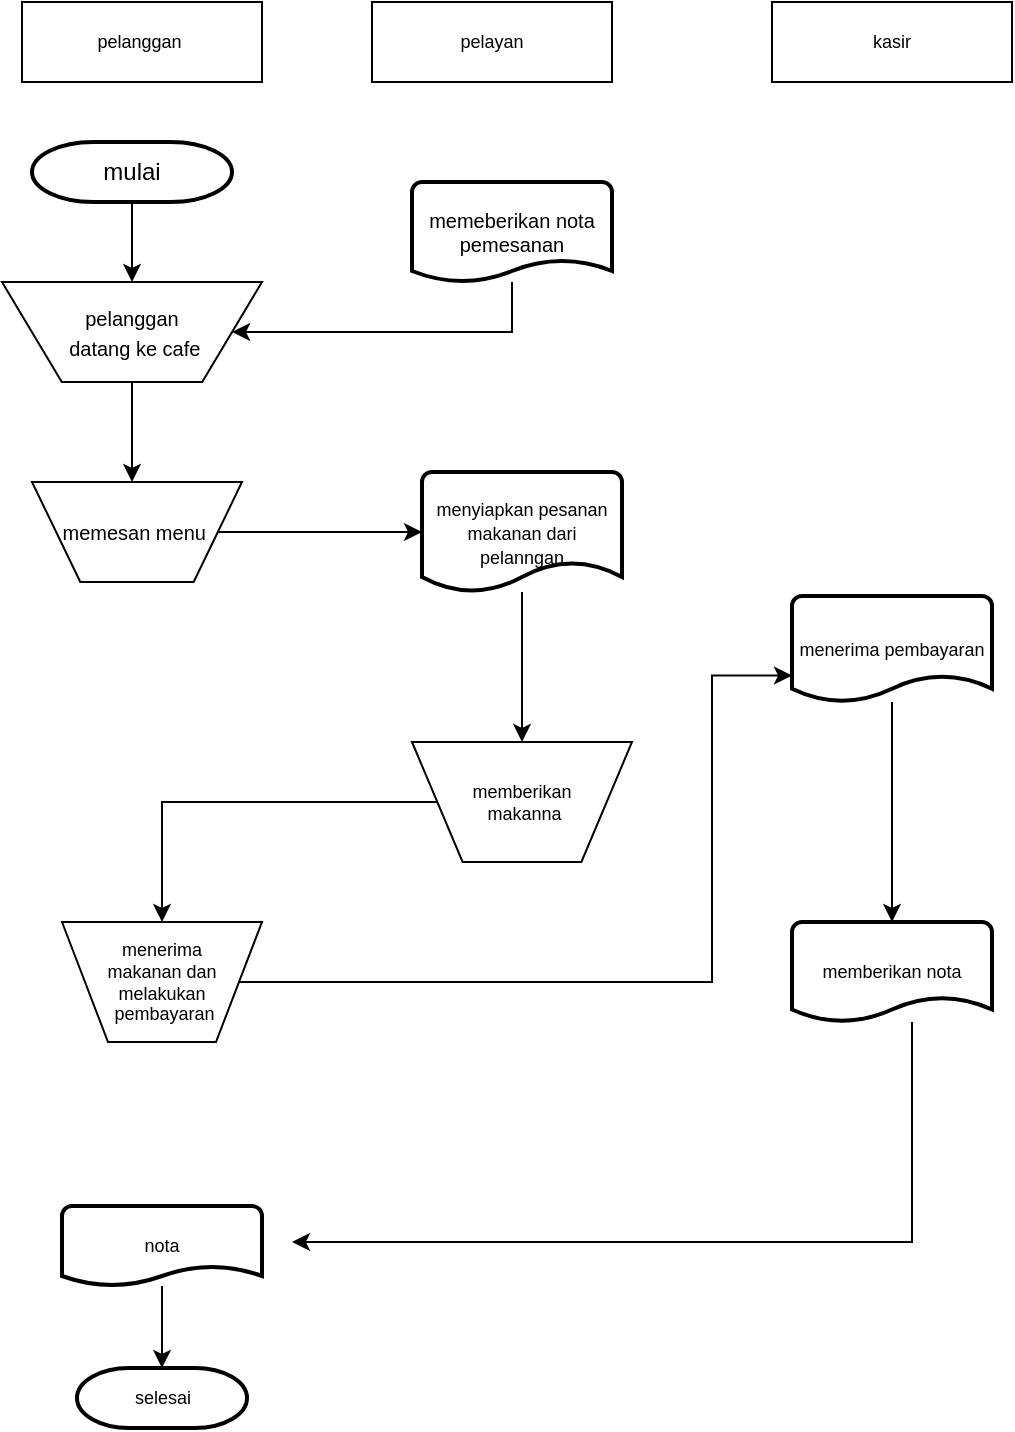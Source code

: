 <mxfile version="18.0.2" type="github" pages="5">
  <diagram id="ZdoyjoGDnas0Z9Y0Mtbr" name="Page-1">
    <mxGraphModel dx="191" dy="547" grid="1" gridSize="10" guides="1" tooltips="1" connect="1" arrows="1" fold="1" page="1" pageScale="1" pageWidth="850" pageHeight="1100" math="0" shadow="0">
      <root>
        <mxCell id="0" />
        <mxCell id="1" parent="0" />
        <mxCell id="ZD7YUeJZHVXYP3sHLRNM-9" style="edgeStyle=orthogonalEdgeStyle;rounded=0;orthogonalLoop=1;jettySize=auto;html=1;exitX=0.5;exitY=1;exitDx=0;exitDy=0;exitPerimeter=0;entryX=0.5;entryY=0;entryDx=0;entryDy=0;fontSize=10;" edge="1" parent="1" source="ZD7YUeJZHVXYP3sHLRNM-3" target="ZD7YUeJZHVXYP3sHLRNM-4">
          <mxGeometry relative="1" as="geometry" />
        </mxCell>
        <mxCell id="ZD7YUeJZHVXYP3sHLRNM-3" value="mulai" style="strokeWidth=2;html=1;shape=mxgraph.flowchart.terminator;whiteSpace=wrap;" vertex="1" parent="1">
          <mxGeometry x="40" y="80" width="100" height="30" as="geometry" />
        </mxCell>
        <mxCell id="ZD7YUeJZHVXYP3sHLRNM-10" style="edgeStyle=orthogonalEdgeStyle;rounded=0;orthogonalLoop=1;jettySize=auto;html=1;exitX=0.5;exitY=1;exitDx=0;exitDy=0;fontSize=10;" edge="1" parent="1" source="ZD7YUeJZHVXYP3sHLRNM-4">
          <mxGeometry relative="1" as="geometry">
            <mxPoint x="90" y="250" as="targetPoint" />
          </mxGeometry>
        </mxCell>
        <mxCell id="ZD7YUeJZHVXYP3sHLRNM-4" value="&lt;font style=&quot;font-size: 10px;&quot;&gt;pelanggan&lt;br&gt;&amp;nbsp;datang ke cafe&lt;/font&gt;" style="verticalLabelPosition=middle;verticalAlign=middle;html=1;shape=trapezoid;perimeter=trapezoidPerimeter;whiteSpace=wrap;size=0.23;arcSize=10;flipV=1;labelPosition=center;align=center;" vertex="1" parent="1">
          <mxGeometry x="25" y="150" width="130" height="50" as="geometry" />
        </mxCell>
        <mxCell id="ZD7YUeJZHVXYP3sHLRNM-17" style="edgeStyle=orthogonalEdgeStyle;rounded=0;orthogonalLoop=1;jettySize=auto;html=1;exitX=1;exitY=0.5;exitDx=0;exitDy=0;entryX=0;entryY=0.5;entryDx=0;entryDy=0;entryPerimeter=0;fontSize=9;" edge="1" parent="1" source="ZD7YUeJZHVXYP3sHLRNM-5" target="ZD7YUeJZHVXYP3sHLRNM-11">
          <mxGeometry relative="1" as="geometry" />
        </mxCell>
        <mxCell id="ZD7YUeJZHVXYP3sHLRNM-5" value="memesan menu&amp;nbsp;" style="verticalLabelPosition=middle;verticalAlign=middle;html=1;shape=trapezoid;perimeter=trapezoidPerimeter;whiteSpace=wrap;size=0.23;arcSize=10;flipV=1;labelPosition=center;align=center;fontSize=10;" vertex="1" parent="1">
          <mxGeometry x="40" y="250" width="105" height="50" as="geometry" />
        </mxCell>
        <mxCell id="ZD7YUeJZHVXYP3sHLRNM-16" style="edgeStyle=orthogonalEdgeStyle;rounded=0;orthogonalLoop=1;jettySize=auto;html=1;fontSize=9;" edge="1" parent="1" source="ZD7YUeJZHVXYP3sHLRNM-6" target="ZD7YUeJZHVXYP3sHLRNM-4">
          <mxGeometry relative="1" as="geometry">
            <Array as="points">
              <mxPoint x="280" y="175" />
            </Array>
          </mxGeometry>
        </mxCell>
        <mxCell id="ZD7YUeJZHVXYP3sHLRNM-6" value="memeberikan nota pemesanan" style="strokeWidth=2;html=1;shape=mxgraph.flowchart.document2;whiteSpace=wrap;size=0.22;fontSize=10;" vertex="1" parent="1">
          <mxGeometry x="230" y="100" width="100" height="50" as="geometry" />
        </mxCell>
        <mxCell id="ZD7YUeJZHVXYP3sHLRNM-19" style="edgeStyle=orthogonalEdgeStyle;rounded=0;orthogonalLoop=1;jettySize=auto;html=1;entryX=0.5;entryY=0;entryDx=0;entryDy=0;fontSize=9;" edge="1" parent="1" source="ZD7YUeJZHVXYP3sHLRNM-11" target="ZD7YUeJZHVXYP3sHLRNM-12">
          <mxGeometry relative="1" as="geometry" />
        </mxCell>
        <mxCell id="ZD7YUeJZHVXYP3sHLRNM-11" value="&lt;font style=&quot;font-size: 9px;&quot;&gt;menyiapkan pesanan makanan dari pelanngan&lt;/font&gt;" style="strokeWidth=2;html=1;shape=mxgraph.flowchart.document2;whiteSpace=wrap;size=0.25;fontSize=10;" vertex="1" parent="1">
          <mxGeometry x="235" y="245" width="100" height="60" as="geometry" />
        </mxCell>
        <mxCell id="ZD7YUeJZHVXYP3sHLRNM-20" style="edgeStyle=orthogonalEdgeStyle;rounded=0;orthogonalLoop=1;jettySize=auto;html=1;exitX=0;exitY=0.5;exitDx=0;exitDy=0;fontSize=9;" edge="1" parent="1" source="ZD7YUeJZHVXYP3sHLRNM-12" target="ZD7YUeJZHVXYP3sHLRNM-21">
          <mxGeometry relative="1" as="geometry">
            <mxPoint x="100" y="490" as="targetPoint" />
          </mxGeometry>
        </mxCell>
        <mxCell id="ZD7YUeJZHVXYP3sHLRNM-12" value="memberikan&lt;br&gt;&amp;nbsp;makanna" style="verticalLabelPosition=middle;verticalAlign=middle;html=1;shape=trapezoid;perimeter=trapezoidPerimeter;whiteSpace=wrap;size=0.23;arcSize=10;flipV=1;labelPosition=center;align=center;fontSize=9;" vertex="1" parent="1">
          <mxGeometry x="230" y="380" width="110" height="60" as="geometry" />
        </mxCell>
        <mxCell id="ZD7YUeJZHVXYP3sHLRNM-27" style="edgeStyle=orthogonalEdgeStyle;rounded=0;orthogonalLoop=1;jettySize=auto;html=1;exitX=1;exitY=0.5;exitDx=0;exitDy=0;entryX=0;entryY=0.75;entryDx=0;entryDy=0;entryPerimeter=0;fontSize=9;" edge="1" parent="1" source="ZD7YUeJZHVXYP3sHLRNM-21" target="ZD7YUeJZHVXYP3sHLRNM-25">
          <mxGeometry relative="1" as="geometry">
            <Array as="points">
              <mxPoint x="380" y="500" />
              <mxPoint x="380" y="346" />
            </Array>
          </mxGeometry>
        </mxCell>
        <mxCell id="ZD7YUeJZHVXYP3sHLRNM-21" value="menerima&lt;br&gt;makanan dan&lt;br&gt;melakukan&lt;br&gt;&amp;nbsp;pembayaran" style="verticalLabelPosition=middle;verticalAlign=middle;html=1;shape=trapezoid;perimeter=trapezoidPerimeter;whiteSpace=wrap;size=0.23;arcSize=10;flipV=1;labelPosition=center;align=center;fontSize=9;" vertex="1" parent="1">
          <mxGeometry x="55" y="470" width="100" height="60" as="geometry" />
        </mxCell>
        <mxCell id="ZD7YUeJZHVXYP3sHLRNM-24" style="edgeStyle=orthogonalEdgeStyle;rounded=0;orthogonalLoop=1;jettySize=auto;html=1;entryX=0.5;entryY=0;entryDx=0;entryDy=0;entryPerimeter=0;fontSize=9;" edge="1" parent="1" source="ZD7YUeJZHVXYP3sHLRNM-22" target="ZD7YUeJZHVXYP3sHLRNM-23">
          <mxGeometry relative="1" as="geometry" />
        </mxCell>
        <mxCell id="ZD7YUeJZHVXYP3sHLRNM-22" value="nota" style="strokeWidth=2;html=1;shape=mxgraph.flowchart.document2;whiteSpace=wrap;size=0.25;fontSize=9;" vertex="1" parent="1">
          <mxGeometry x="55" y="612" width="100" height="40" as="geometry" />
        </mxCell>
        <mxCell id="ZD7YUeJZHVXYP3sHLRNM-23" value="selesai" style="strokeWidth=2;html=1;shape=mxgraph.flowchart.terminator;whiteSpace=wrap;fontSize=9;" vertex="1" parent="1">
          <mxGeometry x="62.5" y="693" width="85" height="30" as="geometry" />
        </mxCell>
        <mxCell id="ZD7YUeJZHVXYP3sHLRNM-28" style="edgeStyle=orthogonalEdgeStyle;rounded=0;orthogonalLoop=1;jettySize=auto;html=1;entryX=0.5;entryY=0;entryDx=0;entryDy=0;entryPerimeter=0;fontSize=9;" edge="1" parent="1" source="ZD7YUeJZHVXYP3sHLRNM-25" target="ZD7YUeJZHVXYP3sHLRNM-26">
          <mxGeometry relative="1" as="geometry" />
        </mxCell>
        <mxCell id="ZD7YUeJZHVXYP3sHLRNM-25" value="menerima pembayaran" style="strokeWidth=2;html=1;shape=mxgraph.flowchart.document2;whiteSpace=wrap;size=0.25;fontSize=9;" vertex="1" parent="1">
          <mxGeometry x="420" y="307" width="100" height="53" as="geometry" />
        </mxCell>
        <mxCell id="ZD7YUeJZHVXYP3sHLRNM-29" style="edgeStyle=orthogonalEdgeStyle;rounded=0;orthogonalLoop=1;jettySize=auto;html=1;fontSize=9;" edge="1" parent="1" source="ZD7YUeJZHVXYP3sHLRNM-26">
          <mxGeometry relative="1" as="geometry">
            <mxPoint x="170" y="630" as="targetPoint" />
            <Array as="points">
              <mxPoint x="480" y="630" />
            </Array>
          </mxGeometry>
        </mxCell>
        <mxCell id="ZD7YUeJZHVXYP3sHLRNM-26" value="memberikan nota" style="strokeWidth=2;html=1;shape=mxgraph.flowchart.document2;whiteSpace=wrap;size=0.25;fontSize=9;" vertex="1" parent="1">
          <mxGeometry x="420" y="470" width="100" height="50" as="geometry" />
        </mxCell>
        <mxCell id="ZD7YUeJZHVXYP3sHLRNM-31" value="pelanggan&amp;nbsp;" style="whiteSpace=wrap;html=1;fontSize=9;" vertex="1" parent="1">
          <mxGeometry x="35" y="10" width="120" height="40" as="geometry" />
        </mxCell>
        <mxCell id="ZD7YUeJZHVXYP3sHLRNM-32" style="edgeStyle=orthogonalEdgeStyle;rounded=0;orthogonalLoop=1;jettySize=auto;html=1;exitX=0.5;exitY=1;exitDx=0;exitDy=0;fontSize=9;" edge="1" parent="1" source="ZD7YUeJZHVXYP3sHLRNM-31" target="ZD7YUeJZHVXYP3sHLRNM-31">
          <mxGeometry relative="1" as="geometry" />
        </mxCell>
        <mxCell id="ZD7YUeJZHVXYP3sHLRNM-33" value="pelayan" style="whiteSpace=wrap;html=1;fontSize=9;" vertex="1" parent="1">
          <mxGeometry x="210" y="10" width="120" height="40" as="geometry" />
        </mxCell>
        <mxCell id="ZD7YUeJZHVXYP3sHLRNM-34" value="kasir" style="whiteSpace=wrap;html=1;fontSize=9;" vertex="1" parent="1">
          <mxGeometry x="410" y="10" width="120" height="40" as="geometry" />
        </mxCell>
      </root>
    </mxGraphModel>
  </diagram>
  <diagram id="9yHr6EfxGV47O-FNU2KT" name="Page-2">
    <mxGraphModel dx="1871" dy="500" grid="1" gridSize="10" guides="1" tooltips="1" connect="1" arrows="1" fold="1" page="1" pageScale="1" pageWidth="850" pageHeight="1100" math="0" shadow="0">
      <root>
        <mxCell id="0" />
        <mxCell id="1" parent="0" />
        <mxCell id="CKtIFjhmuxbCoorLV63R-10" style="edgeStyle=orthogonalEdgeStyle;rounded=0;orthogonalLoop=1;jettySize=auto;html=1;fontSize=12;" edge="1" parent="1" source="2Qo7i-ofkMVGHKoYQUcs-2" target="xbSGMlskJFbE3CzvZqD1-1">
          <mxGeometry relative="1" as="geometry" />
        </mxCell>
        <mxCell id="2Qo7i-ofkMVGHKoYQUcs-2" value="login / registrasi" style="strokeWidth=2;html=1;shape=mxgraph.flowchart.terminator;whiteSpace=wrap;fontSize=9;" vertex="1" parent="1">
          <mxGeometry x="-222" y="160" width="100" height="40" as="geometry" />
        </mxCell>
        <mxCell id="CKtIFjhmuxbCoorLV63R-12" style="edgeStyle=orthogonalEdgeStyle;rounded=0;orthogonalLoop=1;jettySize=auto;html=1;exitX=1;exitY=0.5;exitDx=0;exitDy=0;fontSize=12;" edge="1" parent="1" source="2Qo7i-ofkMVGHKoYQUcs-3">
          <mxGeometry relative="1" as="geometry">
            <mxPoint x="-40" y="281.176" as="targetPoint" />
          </mxGeometry>
        </mxCell>
        <mxCell id="2Qo7i-ofkMVGHKoYQUcs-3" value="membuka tampilan menu /memilih menu yang diinginkan" style="verticalLabelPosition=middle;verticalAlign=middle;html=1;shape=trapezoid;perimeter=trapezoidPerimeter;whiteSpace=wrap;size=0.23;arcSize=10;flipV=1;labelPosition=center;align=center;fontSize=9;" vertex="1" parent="1">
          <mxGeometry x="-230" y="251" width="120" height="60" as="geometry" />
        </mxCell>
        <mxCell id="CKtIFjhmuxbCoorLV63R-16" style="edgeStyle=orthogonalEdgeStyle;rounded=0;orthogonalLoop=1;jettySize=auto;html=1;entryX=0;entryY=0.5;entryDx=0;entryDy=0;fontSize=12;" edge="1" parent="1" source="2Qo7i-ofkMVGHKoYQUcs-4" target="JtXISv0R3Wfc-BClUwNS-1">
          <mxGeometry relative="1" as="geometry" />
        </mxCell>
        <mxCell id="2Qo7i-ofkMVGHKoYQUcs-4" value="mmelanjutkan &lt;br&gt;transaksi" style="verticalLabelPosition=middle;verticalAlign=middle;html=1;shape=trapezoid;perimeter=trapezoidPerimeter;whiteSpace=wrap;size=0.23;arcSize=10;flipV=1;labelPosition=center;align=center;fontSize=9;" vertex="1" parent="1">
          <mxGeometry x="-220" y="370" width="100" height="60" as="geometry" />
        </mxCell>
        <mxCell id="CKtIFjhmuxbCoorLV63R-21" style="edgeStyle=orthogonalEdgeStyle;rounded=0;orthogonalLoop=1;jettySize=auto;html=1;fontSize=12;" edge="1" parent="1" source="Ik-94aCn5Jc0H6__TnEt-1" target="JtXISv0R3Wfc-BClUwNS-2">
          <mxGeometry relative="1" as="geometry" />
        </mxCell>
        <mxCell id="Ik-94aCn5Jc0H6__TnEt-1" value="mengkonfirmasi &lt;br&gt;pesanan sudh diterima" style="verticalLabelPosition=middle;verticalAlign=middle;html=1;shape=trapezoid;perimeter=trapezoidPerimeter;whiteSpace=wrap;size=0.23;arcSize=10;flipV=1;labelPosition=center;align=center;fontSize=9;" vertex="1" parent="1">
          <mxGeometry x="-230" y="490" width="140" height="60" as="geometry" />
        </mxCell>
        <mxCell id="CKtIFjhmuxbCoorLV63R-11" style="edgeStyle=orthogonalEdgeStyle;rounded=0;orthogonalLoop=1;jettySize=auto;html=1;entryX=0.57;entryY=0.968;entryDx=0;entryDy=0;entryPerimeter=0;fontSize=12;" edge="1" parent="1" source="xbSGMlskJFbE3CzvZqD1-1" target="2Qo7i-ofkMVGHKoYQUcs-3">
          <mxGeometry relative="1" as="geometry">
            <Array as="points">
              <mxPoint x="10" y="230" />
              <mxPoint x="-162" y="230" />
            </Array>
          </mxGeometry>
        </mxCell>
        <mxCell id="xbSGMlskJFbE3CzvZqD1-1" value="menampilkan halaman web" style="strokeWidth=2;html=1;shape=mxgraph.flowchart.document2;whiteSpace=wrap;size=0.25;fontSize=9;" vertex="1" parent="1">
          <mxGeometry x="-30" y="150" width="100" height="60" as="geometry" />
        </mxCell>
        <mxCell id="CKtIFjhmuxbCoorLV63R-13" style="edgeStyle=orthogonalEdgeStyle;rounded=0;orthogonalLoop=1;jettySize=auto;html=1;entryX=0.655;entryY=1.069;entryDx=0;entryDy=0;entryPerimeter=0;fontSize=12;" edge="1" parent="1" source="HFNtf4YIgsEoEP-Utgxn-1" target="2Qo7i-ofkMVGHKoYQUcs-4">
          <mxGeometry relative="1" as="geometry">
            <Array as="points">
              <mxPoint x="10" y="350" />
              <mxPoint x="-155" y="350" />
            </Array>
          </mxGeometry>
        </mxCell>
        <mxCell id="HFNtf4YIgsEoEP-Utgxn-1" value="pesanan menu masuk keranjang" style="strokeWidth=2;html=1;shape=mxgraph.flowchart.document2;whiteSpace=wrap;size=0.25;fontSize=9;" vertex="1" parent="1">
          <mxGeometry x="-30" y="260" width="100" height="60" as="geometry" />
        </mxCell>
        <mxCell id="CKtIFjhmuxbCoorLV63R-19" style="edgeStyle=orthogonalEdgeStyle;rounded=0;orthogonalLoop=1;jettySize=auto;html=1;entryX=0;entryY=0.5;entryDx=0;entryDy=0;entryPerimeter=0;fontSize=12;" edge="1" parent="1" source="JtXISv0R3Wfc-BClUwNS-1" target="CKtIFjhmuxbCoorLV63R-1">
          <mxGeometry relative="1" as="geometry" />
        </mxCell>
        <mxCell id="JtXISv0R3Wfc-BClUwNS-1" value="menampilkan&amp;nbsp; konfirmasi pembayaran" style="verticalLabelPosition=middle;verticalAlign=middle;html=1;shape=trapezoid;perimeter=trapezoidPerimeter;whiteSpace=wrap;size=0.23;arcSize=10;flipV=1;labelPosition=center;align=center;fontSize=9;" vertex="1" parent="1">
          <mxGeometry x="-40" y="370" width="120" height="60" as="geometry" />
        </mxCell>
        <mxCell id="JtXISv0R3Wfc-BClUwNS-2" value="invoice / laporan" style="strokeWidth=2;html=1;shape=mxgraph.flowchart.terminator;whiteSpace=wrap;fontSize=9;" vertex="1" parent="1">
          <mxGeometry x="-20" y="500" width="100" height="40" as="geometry" />
        </mxCell>
        <mxCell id="CKtIFjhmuxbCoorLV63R-20" style="edgeStyle=orthogonalEdgeStyle;rounded=0;orthogonalLoop=1;jettySize=auto;html=1;entryX=0.5;entryY=0;entryDx=0;entryDy=0;fontSize=12;" edge="1" parent="1" source="CKtIFjhmuxbCoorLV63R-1" target="Ik-94aCn5Jc0H6__TnEt-1">
          <mxGeometry relative="1" as="geometry">
            <Array as="points">
              <mxPoint x="245" y="450" />
              <mxPoint x="-160" y="450" />
            </Array>
          </mxGeometry>
        </mxCell>
        <mxCell id="CKtIFjhmuxbCoorLV63R-1" value="mengecek pesanan pelanggan yang sudah dibayar dan memberikan pesanana" style="strokeWidth=2;html=1;shape=mxgraph.flowchart.document2;whiteSpace=wrap;size=0.25;fontSize=9;" vertex="1" parent="1">
          <mxGeometry x="180" y="360" width="130" height="80" as="geometry" />
        </mxCell>
        <mxCell id="CKtIFjhmuxbCoorLV63R-4" value="&lt;font style=&quot;font-size: 12px;&quot;&gt;pelanggan&lt;/font&gt;" style="rounded=0;whiteSpace=wrap;html=1;fontSize=9;" vertex="1" parent="1">
          <mxGeometry x="-232" y="73" width="120" height="30" as="geometry" />
        </mxCell>
        <mxCell id="CKtIFjhmuxbCoorLV63R-6" value="&lt;span style=&quot;font-size: 12px;&quot;&gt;sistem&amp;nbsp;&lt;/span&gt;" style="rounded=0;whiteSpace=wrap;html=1;fontSize=9;" vertex="1" parent="1">
          <mxGeometry x="-50" y="73" width="120" height="30" as="geometry" />
        </mxCell>
        <mxCell id="CKtIFjhmuxbCoorLV63R-7" value="&lt;span style=&quot;font-size: 12px;&quot;&gt;admin&lt;/span&gt;" style="rounded=0;whiteSpace=wrap;html=1;fontSize=9;" vertex="1" parent="1">
          <mxGeometry x="180" y="73" width="120" height="30" as="geometry" />
        </mxCell>
      </root>
    </mxGraphModel>
  </diagram>
  <diagram id="2P7Rq50bQFt1v-ffuwhZ" name="Page-3">
    <mxGraphModel dx="868" dy="425" grid="1" gridSize="10" guides="1" tooltips="1" connect="1" arrows="1" fold="1" page="1" pageScale="1" pageWidth="850" pageHeight="1100" math="0" shadow="0">
      <root>
        <mxCell id="0" />
        <mxCell id="1" parent="0" />
        <mxCell id="RDfmIDgncrfR-Ufd3mz_-26" style="edgeStyle=orthogonalEdgeStyle;rounded=0;orthogonalLoop=1;jettySize=auto;html=1;entryX=1;entryY=0.75;entryDx=0;entryDy=0;fontSize=8;" edge="1" parent="1">
          <mxGeometry relative="1" as="geometry">
            <mxPoint x="340" y="227" as="sourcePoint" />
            <mxPoint x="150" y="227" as="targetPoint" />
          </mxGeometry>
        </mxCell>
        <mxCell id="RDfmIDgncrfR-Ufd3mz_-39" style="edgeStyle=orthogonalEdgeStyle;rounded=0;orthogonalLoop=1;jettySize=auto;html=1;fontSize=8;exitX=0;exitY=1;exitDx=0;exitDy=0;" edge="1" parent="1">
          <mxGeometry relative="1" as="geometry">
            <mxPoint x="84" y="233" as="targetPoint" />
            <mxPoint x="349.716" y="241.284" as="sourcePoint" />
            <Array as="points">
              <mxPoint x="350" y="253" />
              <mxPoint x="84" y="253" />
            </Array>
          </mxGeometry>
        </mxCell>
        <mxCell id="RDfmIDgncrfR-Ufd3mz_-61" style="edgeStyle=orthogonalEdgeStyle;rounded=0;orthogonalLoop=1;jettySize=auto;html=1;fontSize=8;entryX=0.5;entryY=0;entryDx=0;entryDy=0;" edge="1" parent="1" source="RDfmIDgncrfR-Ufd3mz_-2" target="RDfmIDgncrfR-Ufd3mz_-7">
          <mxGeometry relative="1" as="geometry">
            <mxPoint x="384" y="320" as="targetPoint" />
          </mxGeometry>
        </mxCell>
        <mxCell id="RDfmIDgncrfR-Ufd3mz_-62" value="view data menu&amp;nbsp;" style="edgeLabel;html=1;align=center;verticalAlign=middle;resizable=0;points=[];fontSize=8;" vertex="1" connectable="0" parent="RDfmIDgncrfR-Ufd3mz_-61">
          <mxGeometry x="0.24" y="4" relative="1" as="geometry">
            <mxPoint as="offset" />
          </mxGeometry>
        </mxCell>
        <mxCell id="RDfmIDgncrfR-Ufd3mz_-63" style="edgeStyle=orthogonalEdgeStyle;rounded=0;orthogonalLoop=1;jettySize=auto;html=1;exitX=1;exitY=1;exitDx=0;exitDy=0;fontSize=8;" edge="1" parent="1">
          <mxGeometry relative="1" as="geometry">
            <mxPoint x="417.284" y="247.284" as="sourcePoint" />
            <mxPoint x="575" y="229" as="targetPoint" />
            <Array as="points">
              <mxPoint x="575" y="247" />
            </Array>
          </mxGeometry>
        </mxCell>
        <mxCell id="RDfmIDgncrfR-Ufd3mz_-65" value="view data menu" style="edgeLabel;html=1;align=center;verticalAlign=middle;resizable=0;points=[];fontSize=8;" vertex="1" connectable="0" parent="RDfmIDgncrfR-Ufd3mz_-63">
          <mxGeometry x="-0.322" y="-1" relative="1" as="geometry">
            <mxPoint as="offset" />
          </mxGeometry>
        </mxCell>
        <mxCell id="RDfmIDgncrfR-Ufd3mz_-77" style="edgeStyle=orthogonalEdgeStyle;rounded=0;orthogonalLoop=1;jettySize=auto;html=1;fontSize=8;" edge="1" parent="1">
          <mxGeometry relative="1" as="geometry">
            <mxPoint x="610" y="231" as="targetPoint" />
            <mxPoint x="400" y="250.661" as="sourcePoint" />
            <Array as="points">
              <mxPoint x="400" y="264" />
              <mxPoint x="610" y="264" />
            </Array>
          </mxGeometry>
        </mxCell>
        <mxCell id="RDfmIDgncrfR-Ufd3mz_-78" value="view data status meja" style="edgeLabel;html=1;align=center;verticalAlign=middle;resizable=0;points=[];fontSize=8;" vertex="1" connectable="0" parent="RDfmIDgncrfR-Ufd3mz_-77">
          <mxGeometry x="-0.233" y="-2" relative="1" as="geometry">
            <mxPoint as="offset" />
          </mxGeometry>
        </mxCell>
        <mxCell id="RDfmIDgncrfR-Ufd3mz_-79" style="edgeStyle=orthogonalEdgeStyle;rounded=0;orthogonalLoop=1;jettySize=auto;html=1;fontSize=8;entryX=0;entryY=0.5;entryDx=0;entryDy=0;" edge="1" parent="1" target="RDfmIDgncrfR-Ufd3mz_-9">
          <mxGeometry relative="1" as="geometry">
            <mxPoint x="312" y="101" as="targetPoint" />
            <mxPoint x="356" y="191" as="sourcePoint" />
            <Array as="points">
              <mxPoint x="310" y="191" />
              <mxPoint x="310" y="100" />
            </Array>
          </mxGeometry>
        </mxCell>
        <mxCell id="RDfmIDgncrfR-Ufd3mz_-80" value="view data pemesanan" style="edgeLabel;html=1;align=center;verticalAlign=middle;resizable=0;points=[];fontSize=8;" vertex="1" connectable="0" parent="RDfmIDgncrfR-Ufd3mz_-79">
          <mxGeometry x="-0.096" y="3" relative="1" as="geometry">
            <mxPoint as="offset" />
          </mxGeometry>
        </mxCell>
        <mxCell id="RDfmIDgncrfR-Ufd3mz_-2" value="sistem informasi pemesanan cafe" style="ellipse;whiteSpace=wrap;html=1;aspect=fixed;fontSize=12;" vertex="1" parent="1">
          <mxGeometry x="344" y="180" width="80" height="80" as="geometry" />
        </mxCell>
        <mxCell id="RDfmIDgncrfR-Ufd3mz_-20" style="edgeStyle=orthogonalEdgeStyle;rounded=0;orthogonalLoop=1;jettySize=auto;html=1;exitX=1;exitY=0.25;exitDx=0;exitDy=0;entryX=0;entryY=0.25;entryDx=0;entryDy=0;entryPerimeter=0;fontSize=8;" edge="1" parent="1" source="RDfmIDgncrfR-Ufd3mz_-4" target="RDfmIDgncrfR-Ufd3mz_-2">
          <mxGeometry relative="1" as="geometry" />
        </mxCell>
        <mxCell id="RDfmIDgncrfR-Ufd3mz_-4" value="admin" style="rounded=0;whiteSpace=wrap;html=1;fontSize=12;" vertex="1" parent="1">
          <mxGeometry x="30" y="190" width="120" height="40" as="geometry" />
        </mxCell>
        <mxCell id="RDfmIDgncrfR-Ufd3mz_-5" value="pelayan" style="rounded=0;whiteSpace=wrap;html=1;fontSize=12;" vertex="1" parent="1">
          <mxGeometry x="533" y="190" width="120" height="40" as="geometry" />
        </mxCell>
        <mxCell id="RDfmIDgncrfR-Ufd3mz_-7" value="pelanggan&amp;nbsp;" style="rounded=0;whiteSpace=wrap;html=1;fontSize=12;" vertex="1" parent="1">
          <mxGeometry x="344" y="339" width="80" height="30" as="geometry" />
        </mxCell>
        <mxCell id="RDfmIDgncrfR-Ufd3mz_-8" style="edgeStyle=orthogonalEdgeStyle;rounded=0;orthogonalLoop=1;jettySize=auto;html=1;exitX=0.5;exitY=1;exitDx=0;exitDy=0;fontSize=12;" edge="1" parent="1" source="RDfmIDgncrfR-Ufd3mz_-4" target="RDfmIDgncrfR-Ufd3mz_-4">
          <mxGeometry relative="1" as="geometry" />
        </mxCell>
        <mxCell id="RDfmIDgncrfR-Ufd3mz_-82" value="input data pemesanan" style="edgeStyle=orthogonalEdgeStyle;rounded=0;orthogonalLoop=1;jettySize=auto;html=1;fontSize=8;" edge="1" parent="1">
          <mxGeometry relative="1" as="geometry">
            <mxPoint x="388" y="121" as="sourcePoint" />
            <mxPoint x="382" y="180" as="targetPoint" />
            <Array as="points">
              <mxPoint x="368" y="121" />
              <mxPoint x="368" y="120" />
              <mxPoint x="382" y="120" />
            </Array>
          </mxGeometry>
        </mxCell>
        <mxCell id="RDfmIDgncrfR-Ufd3mz_-9" value="koki" style="rounded=0;whiteSpace=wrap;html=1;fontSize=12;" vertex="1" parent="1">
          <mxGeometry x="330" y="81" width="120" height="40" as="geometry" />
        </mxCell>
        <mxCell id="RDfmIDgncrfR-Ufd3mz_-13" value="&lt;font style=&quot;font-size: 8px;&quot;&gt;input data menu&amp;nbsp;&lt;/font&gt;" style="text;html=1;align=center;verticalAlign=middle;resizable=0;points=[];autosize=1;strokeColor=none;fillColor=none;fontSize=12;" vertex="1" parent="1">
          <mxGeometry x="190" y="181" width="80" height="20" as="geometry" />
        </mxCell>
        <mxCell id="RDfmIDgncrfR-Ufd3mz_-14" value="input data pembayaran&amp;nbsp;" style="text;html=1;align=center;verticalAlign=middle;resizable=0;points=[];autosize=1;strokeColor=none;fillColor=none;fontSize=8;" vertex="1" parent="1">
          <mxGeometry x="181" y="198" width="100" height="20" as="geometry" />
        </mxCell>
        <mxCell id="RDfmIDgncrfR-Ufd3mz_-15" value="view data menu" style="text;html=1;align=center;verticalAlign=middle;resizable=0;points=[];autosize=1;strokeColor=none;fillColor=none;fontSize=8;" vertex="1" parent="1">
          <mxGeometry x="189" y="212" width="70" height="20" as="geometry" />
        </mxCell>
        <mxCell id="RDfmIDgncrfR-Ufd3mz_-17" value="&lt;p class=&quot;MsoNormal&quot;&gt;&lt;span style=&quot;font-size:12.0pt;&lt;br/&gt;line-height:115%;font-family:&amp;quot;Times New Roman&amp;quot;,&amp;quot;serif&amp;quot;&quot;&gt;View data status meja&amp;nbsp;&lt;/span&gt;&lt;/p&gt;" style="text;html=1;align=center;verticalAlign=middle;resizable=0;points=[];autosize=1;strokeColor=none;fillColor=none;fontSize=8;" vertex="1" parent="1">
          <mxGeometry x="180" y="246" width="100" height="30" as="geometry" />
        </mxCell>
        <mxCell id="RDfmIDgncrfR-Ufd3mz_-19" value="&lt;p class=&quot;MsoNormal&quot;&gt;&lt;span style=&quot;font-size:12.0pt;&lt;br/&gt;line-height:115%;font-family:&amp;quot;Times New Roman&amp;quot;,&amp;quot;serif&amp;quot;&quot;&gt;View data pembayaran&amp;nbsp;&lt;/span&gt;&lt;/p&gt;" style="text;html=1;align=center;verticalAlign=middle;resizable=0;points=[];autosize=1;strokeColor=none;fillColor=none;fontSize=8;" vertex="1" parent="1">
          <mxGeometry x="182" y="268" width="100" height="30" as="geometry" />
        </mxCell>
        <mxCell id="RDfmIDgncrfR-Ufd3mz_-21" style="edgeStyle=orthogonalEdgeStyle;rounded=0;orthogonalLoop=1;jettySize=auto;html=1;exitX=1;exitY=0.25;exitDx=0;exitDy=0;entryX=0;entryY=0.25;entryDx=0;entryDy=0;entryPerimeter=0;fontSize=8;" edge="1" parent="1">
          <mxGeometry relative="1" as="geometry">
            <mxPoint x="150" y="215" as="sourcePoint" />
            <mxPoint x="330" y="215" as="targetPoint" />
            <Array as="points">
              <mxPoint x="200" y="215" />
              <mxPoint x="200" y="215" />
            </Array>
          </mxGeometry>
        </mxCell>
        <mxCell id="RDfmIDgncrfR-Ufd3mz_-28" style="edgeStyle=orthogonalEdgeStyle;rounded=0;orthogonalLoop=1;jettySize=auto;html=1;entryX=1;entryY=0.75;entryDx=0;entryDy=0;fontSize=8;" edge="1" parent="1">
          <mxGeometry relative="1" as="geometry">
            <mxPoint x="530" y="201" as="sourcePoint" />
            <mxPoint x="420" y="201" as="targetPoint" />
          </mxGeometry>
        </mxCell>
        <mxCell id="RDfmIDgncrfR-Ufd3mz_-29" value="&lt;p class=&quot;MsoNormal&quot;&gt;&lt;span style=&quot;font-size:12.0pt;&lt;br/&gt;line-height:115%;font-family:&amp;quot;Times New Roman&amp;quot;,&amp;quot;serif&amp;quot;&quot;&gt;Imput data pemesanan&amp;nbsp;&lt;/span&gt;&lt;/p&gt;" style="text;html=1;align=center;verticalAlign=middle;resizable=0;points=[];autosize=1;strokeColor=none;fillColor=none;fontSize=8;" vertex="1" parent="1">
          <mxGeometry x="432" y="180" width="100" height="30" as="geometry" />
        </mxCell>
        <mxCell id="RDfmIDgncrfR-Ufd3mz_-32" style="edgeStyle=orthogonalEdgeStyle;rounded=0;orthogonalLoop=1;jettySize=auto;html=1;entryX=1;entryY=0.75;entryDx=0;entryDy=0;fontSize=8;" edge="1" parent="1">
          <mxGeometry relative="1" as="geometry">
            <mxPoint x="532" y="220" as="sourcePoint" />
            <mxPoint x="422" y="220" as="targetPoint" />
          </mxGeometry>
        </mxCell>
        <mxCell id="RDfmIDgncrfR-Ufd3mz_-34" value="&lt;p class=&quot;MsoNormal&quot;&gt;&lt;span style=&quot;font-size:12.0pt;&lt;br/&gt;line-height:115%;font-family:&amp;quot;Times New Roman&amp;quot;,&amp;quot;serif&amp;quot;&quot;&gt;Imput data pemesanan&amp;nbsp;&lt;/span&gt;&lt;/p&gt;" style="text;html=1;align=center;verticalAlign=middle;resizable=0;points=[];autosize=1;strokeColor=none;fillColor=none;fontSize=8;" vertex="1" parent="1">
          <mxGeometry x="432" y="200" width="100" height="30" as="geometry" />
        </mxCell>
        <mxCell id="RDfmIDgncrfR-Ufd3mz_-52" style="edgeStyle=orthogonalEdgeStyle;rounded=0;orthogonalLoop=1;jettySize=auto;html=1;fontSize=8;entryX=0.325;entryY=1.15;entryDx=0;entryDy=0;entryPerimeter=0;" edge="1" parent="1" target="RDfmIDgncrfR-Ufd3mz_-4">
          <mxGeometry relative="1" as="geometry">
            <mxPoint x="70" y="240" as="targetPoint" />
            <mxPoint x="355" y="252" as="sourcePoint" />
            <Array as="points">
              <mxPoint x="355" y="264" />
              <mxPoint x="69" y="264" />
            </Array>
          </mxGeometry>
        </mxCell>
        <mxCell id="RDfmIDgncrfR-Ufd3mz_-58" value="view datab status pemesanan" style="edgeLabel;html=1;align=center;verticalAlign=middle;resizable=0;points=[];fontSize=8;" vertex="1" connectable="0" parent="RDfmIDgncrfR-Ufd3mz_-52">
          <mxGeometry x="0.203" y="3" relative="1" as="geometry">
            <mxPoint x="55" y="3" as="offset" />
          </mxGeometry>
        </mxCell>
        <mxCell id="RDfmIDgncrfR-Ufd3mz_-53" style="edgeStyle=orthogonalEdgeStyle;rounded=0;orthogonalLoop=1;jettySize=auto;html=1;fontSize=8;entryX=0.25;entryY=1;entryDx=0;entryDy=0;" edge="1" parent="1" target="RDfmIDgncrfR-Ufd3mz_-4">
          <mxGeometry relative="1" as="geometry">
            <mxPoint x="-30" y="240" as="targetPoint" />
            <mxPoint x="365" y="262" as="sourcePoint" />
            <Array as="points">
              <mxPoint x="365" y="274" />
              <mxPoint x="60" y="274" />
            </Array>
          </mxGeometry>
        </mxCell>
        <mxCell id="RDfmIDgncrfR-Ufd3mz_-59" style="edgeStyle=orthogonalEdgeStyle;rounded=0;orthogonalLoop=1;jettySize=auto;html=1;fontSize=8;" edge="1" parent="1">
          <mxGeometry relative="1" as="geometry">
            <mxPoint x="51" y="228" as="targetPoint" />
            <mxPoint x="370" y="258" as="sourcePoint" />
            <Array as="points">
              <mxPoint x="370" y="258" />
              <mxPoint x="370" y="288" />
              <mxPoint x="51" y="288" />
            </Array>
          </mxGeometry>
        </mxCell>
        <mxCell id="RDfmIDgncrfR-Ufd3mz_-67" style="edgeStyle=orthogonalEdgeStyle;rounded=0;orthogonalLoop=1;jettySize=auto;html=1;exitX=1;exitY=1;exitDx=0;exitDy=0;fontSize=8;" edge="1" parent="1" source="RDfmIDgncrfR-Ufd3mz_-2" target="RDfmIDgncrfR-Ufd3mz_-5">
          <mxGeometry relative="1" as="geometry">
            <mxPoint x="428.284" y="254.284" as="sourcePoint" />
            <mxPoint x="586" y="236" as="targetPoint" />
            <Array as="points">
              <mxPoint x="412" y="254" />
              <mxPoint x="586" y="254" />
            </Array>
          </mxGeometry>
        </mxCell>
        <mxCell id="RDfmIDgncrfR-Ufd3mz_-68" value="view status pemesanan" style="edgeLabel;html=1;align=center;verticalAlign=middle;resizable=0;points=[];fontSize=8;" vertex="1" connectable="0" parent="RDfmIDgncrfR-Ufd3mz_-67">
          <mxGeometry x="-0.322" y="-1" relative="1" as="geometry">
            <mxPoint as="offset" />
          </mxGeometry>
        </mxCell>
      </root>
    </mxGraphModel>
  </diagram>
  <diagram id="GDSWk0tjU1UiEMfiEOOW" name="Page-4">
    <mxGraphModel dx="2428" dy="1454" grid="1" gridSize="10" guides="1" tooltips="1" connect="1" arrows="1" fold="1" page="1" pageScale="1" pageWidth="850" pageHeight="1100" math="0" shadow="0">
      <root>
        <mxCell id="0" />
        <mxCell id="1" parent="0" />
        <mxCell id="vFhDy2KXB-qD4CEUtKxS-10" value="0&lt;br&gt;sistem informasi &lt;br&gt;pemesanan cafe tefaria &lt;br&gt;muhammdiyah" style="shape=ellipse;html=1;dashed=0;whitespace=wrap;aspect=fixed;perimeter=ellipsePerimeter;fontSize=8;" vertex="1" parent="1">
          <mxGeometry x="-500" y="-790" width="90" height="90" as="geometry" />
        </mxCell>
        <mxCell id="vFhDy2KXB-qD4CEUtKxS-12" value="1&lt;br&gt;LOGIN" style="shape=ellipse;html=1;dashed=0;whitespace=wrap;aspect=fixed;perimeter=ellipsePerimeter;fontSize=8;" vertex="1" parent="1">
          <mxGeometry x="-790" y="-610" width="90" height="90" as="geometry" />
        </mxCell>
        <mxCell id="vFhDy2KXB-qD4CEUtKxS-13" value="2&lt;br&gt;PENGOLAHAN DATA" style="shape=ellipse;html=1;dashed=0;whitespace=wrap;aspect=fixed;perimeter=ellipsePerimeter;fontSize=8;" vertex="1" parent="1">
          <mxGeometry x="-430" y="-610" width="90" height="90" as="geometry" />
        </mxCell>
        <mxCell id="vFhDy2KXB-qD4CEUtKxS-14" value="3&lt;br&gt;LAPORAN" style="shape=ellipse;html=1;dashed=0;whitespace=wrap;aspect=fixed;perimeter=ellipsePerimeter;fontSize=8;" vertex="1" parent="1">
          <mxGeometry x="-165" y="-610" width="90" height="90" as="geometry" />
        </mxCell>
        <mxCell id="vFhDy2KXB-qD4CEUtKxS-18" value="" style="endArrow=none;html=1;rounded=0;fontSize=8;" edge="1" parent="1">
          <mxGeometry width="50" height="50" relative="1" as="geometry">
            <mxPoint x="-760" y="-640" as="sourcePoint" />
            <mxPoint x="-120" y="-640" as="targetPoint" />
          </mxGeometry>
        </mxCell>
        <mxCell id="vFhDy2KXB-qD4CEUtKxS-19" value="" style="endArrow=none;html=1;rounded=0;fontSize=8;entryX=0.329;entryY=1.049;entryDx=0;entryDy=0;entryPerimeter=0;" edge="1" parent="1">
          <mxGeometry width="50" height="50" relative="1" as="geometry">
            <mxPoint x="-454" y="-640" as="sourcePoint" />
            <mxPoint x="-454.39" y="-695.59" as="targetPoint" />
          </mxGeometry>
        </mxCell>
        <mxCell id="vFhDy2KXB-qD4CEUtKxS-20" value="" style="endArrow=none;html=1;rounded=0;fontSize=8;" edge="1" parent="1">
          <mxGeometry width="50" height="50" relative="1" as="geometry">
            <mxPoint x="-389" y="-609" as="sourcePoint" />
            <mxPoint x="-389" y="-638" as="targetPoint" />
          </mxGeometry>
        </mxCell>
        <mxCell id="vFhDy2KXB-qD4CEUtKxS-22" value="" style="endArrow=none;html=1;rounded=0;fontSize=8;" edge="1" parent="1">
          <mxGeometry width="50" height="50" relative="1" as="geometry">
            <mxPoint x="-121" y="-610" as="sourcePoint" />
            <mxPoint x="-121" y="-639" as="targetPoint" />
          </mxGeometry>
        </mxCell>
        <mxCell id="vFhDy2KXB-qD4CEUtKxS-23" value="" style="endArrow=none;html=1;rounded=0;fontSize=8;" edge="1" parent="1">
          <mxGeometry width="50" height="50" relative="1" as="geometry">
            <mxPoint x="-758" y="-609" as="sourcePoint" />
            <mxPoint x="-758" y="-638" as="targetPoint" />
          </mxGeometry>
        </mxCell>
        <mxCell id="vFhDy2KXB-qD4CEUtKxS-33" value="" style="endArrow=none;html=1;rounded=0;fontSize=8;" edge="1" parent="1">
          <mxGeometry width="50" height="50" relative="1" as="geometry">
            <mxPoint x="-748" y="-492" as="sourcePoint" />
            <mxPoint x="-748" y="-521" as="targetPoint" />
          </mxGeometry>
        </mxCell>
        <mxCell id="vFhDy2KXB-qD4CEUtKxS-35" value="" style="endArrow=none;html=1;rounded=0;fontSize=8;" edge="1" parent="1">
          <mxGeometry width="50" height="50" relative="1" as="geometry">
            <mxPoint x="-832" y="-490" as="sourcePoint" />
            <mxPoint x="-642" y="-490" as="targetPoint" />
          </mxGeometry>
        </mxCell>
        <mxCell id="vFhDy2KXB-qD4CEUtKxS-37" value="" style="endArrow=none;html=1;rounded=0;fontSize=8;" edge="1" parent="1">
          <mxGeometry width="50" height="50" relative="1" as="geometry">
            <mxPoint x="-830" y="-440" as="sourcePoint" />
            <mxPoint x="-830" y="-489" as="targetPoint" />
          </mxGeometry>
        </mxCell>
        <mxCell id="vFhDy2KXB-qD4CEUtKxS-38" value="" style="endArrow=none;html=1;rounded=0;fontSize=8;" edge="1" parent="1">
          <mxGeometry width="50" height="50" relative="1" as="geometry">
            <mxPoint x="-748" y="-441" as="sourcePoint" />
            <mxPoint x="-748" y="-490" as="targetPoint" />
          </mxGeometry>
        </mxCell>
        <mxCell id="vFhDy2KXB-qD4CEUtKxS-39" value="" style="endArrow=none;html=1;rounded=0;fontSize=8;" edge="1" parent="1">
          <mxGeometry width="50" height="50" relative="1" as="geometry">
            <mxPoint x="-642" y="-440" as="sourcePoint" />
            <mxPoint x="-642" y="-489" as="targetPoint" />
          </mxGeometry>
        </mxCell>
        <mxCell id="vFhDy2KXB-qD4CEUtKxS-40" value="1.1 &lt;br&gt;ADMIN" style="shape=ellipse;html=1;dashed=0;whitespace=wrap;aspect=fixed;perimeter=ellipsePerimeter;fontSize=8;" vertex="1" parent="1">
          <mxGeometry x="-870" y="-440" width="70" height="70" as="geometry" />
        </mxCell>
        <mxCell id="vFhDy2KXB-qD4CEUtKxS-41" value="1.2 &lt;br&gt;WAITERS" style="shape=ellipse;html=1;dashed=0;whitespace=wrap;aspect=fixed;perimeter=ellipsePerimeter;fontSize=8;" vertex="1" parent="1">
          <mxGeometry x="-786" y="-440" width="70" height="70" as="geometry" />
        </mxCell>
        <mxCell id="vFhDy2KXB-qD4CEUtKxS-42" value="1.3 &lt;br&gt;KOKI" style="shape=ellipse;html=1;dashed=0;whitespace=wrap;aspect=fixed;perimeter=ellipsePerimeter;fontSize=8;" vertex="1" parent="1">
          <mxGeometry x="-680" y="-440" width="70" height="70" as="geometry" />
        </mxCell>
        <mxCell id="vFhDy2KXB-qD4CEUtKxS-43" value="" style="endArrow=none;html=1;rounded=0;fontSize=8;" edge="1" parent="1">
          <mxGeometry width="50" height="50" relative="1" as="geometry">
            <mxPoint x="-386" y="-489" as="sourcePoint" />
            <mxPoint x="-386" y="-518" as="targetPoint" />
          </mxGeometry>
        </mxCell>
        <mxCell id="vFhDy2KXB-qD4CEUtKxS-44" value="" style="endArrow=none;html=1;rounded=0;fontSize=8;" edge="1" parent="1">
          <mxGeometry width="50" height="50" relative="1" as="geometry">
            <mxPoint x="-550" y="-485" as="sourcePoint" />
            <mxPoint x="-230" y="-485" as="targetPoint" />
          </mxGeometry>
        </mxCell>
        <mxCell id="vFhDy2KXB-qD4CEUtKxS-45" value="" style="endArrow=none;html=1;rounded=0;fontSize=8;" edge="1" parent="1">
          <mxGeometry width="50" height="50" relative="1" as="geometry">
            <mxPoint x="-549" y="-440" as="sourcePoint" />
            <mxPoint x="-549" y="-489" as="targetPoint" />
          </mxGeometry>
        </mxCell>
        <mxCell id="vFhDy2KXB-qD4CEUtKxS-46" value="2.1 &lt;br&gt;DATA MENU" style="shape=ellipse;html=1;dashed=0;whitespace=wrap;aspect=fixed;perimeter=ellipsePerimeter;fontSize=8;" vertex="1" parent="1">
          <mxGeometry x="-580" y="-440" width="70" height="70" as="geometry" />
        </mxCell>
        <mxCell id="vFhDy2KXB-qD4CEUtKxS-47" value="2.2&lt;br&gt;&amp;nbsp;DATA PESANAN" style="shape=ellipse;html=1;dashed=0;whitespace=wrap;aspect=fixed;perimeter=ellipsePerimeter;fontSize=8;" vertex="1" parent="1">
          <mxGeometry x="-496" y="-440" width="70" height="70" as="geometry" />
        </mxCell>
        <mxCell id="vFhDy2KXB-qD4CEUtKxS-48" value="2.3 &lt;br&gt;DATA&lt;br&gt;STATUS&lt;br&gt;&amp;nbsp;PEMESANAN" style="shape=ellipse;html=1;dashed=0;whitespace=wrap;aspect=fixed;perimeter=ellipsePerimeter;fontSize=8;" vertex="1" parent="1">
          <mxGeometry x="-419" y="-441" width="70" height="70" as="geometry" />
        </mxCell>
        <mxCell id="vFhDy2KXB-qD4CEUtKxS-49" value="2.4 &lt;br&gt;DATA&lt;br&gt;STATUS MEJA" style="shape=ellipse;html=1;dashed=0;whitespace=wrap;aspect=fixed;perimeter=ellipsePerimeter;fontSize=8;" vertex="1" parent="1">
          <mxGeometry x="-340" y="-441" width="69" height="69" as="geometry" />
        </mxCell>
        <mxCell id="vFhDy2KXB-qD4CEUtKxS-50" value="" style="endArrow=none;html=1;rounded=0;fontSize=8;" edge="1" parent="1">
          <mxGeometry width="50" height="50" relative="1" as="geometry">
            <mxPoint x="-466" y="-438" as="sourcePoint" />
            <mxPoint x="-466" y="-487" as="targetPoint" />
          </mxGeometry>
        </mxCell>
        <mxCell id="vFhDy2KXB-qD4CEUtKxS-51" value="" style="endArrow=none;html=1;rounded=0;fontSize=8;" edge="1" parent="1">
          <mxGeometry width="50" height="50" relative="1" as="geometry">
            <mxPoint x="-386" y="-441" as="sourcePoint" />
            <mxPoint x="-386" y="-490" as="targetPoint" />
          </mxGeometry>
        </mxCell>
        <mxCell id="vFhDy2KXB-qD4CEUtKxS-53" value="" style="endArrow=none;html=1;rounded=0;fontSize=8;" edge="1" parent="1">
          <mxGeometry width="50" height="50" relative="1" as="geometry">
            <mxPoint x="-313" y="-437" as="sourcePoint" />
            <mxPoint x="-313" y="-486" as="targetPoint" />
          </mxGeometry>
        </mxCell>
        <mxCell id="vFhDy2KXB-qD4CEUtKxS-54" value="2.5 &lt;br&gt;DATA&lt;br&gt;PEMBAYARAN" style="shape=ellipse;html=1;dashed=0;whitespace=wrap;aspect=fixed;perimeter=ellipsePerimeter;fontSize=8;" vertex="1" parent="1">
          <mxGeometry x="-260" y="-441" width="69" height="69" as="geometry" />
        </mxCell>
        <mxCell id="vFhDy2KXB-qD4CEUtKxS-55" value="" style="endArrow=none;html=1;rounded=0;fontSize=8;" edge="1" parent="1">
          <mxGeometry width="50" height="50" relative="1" as="geometry">
            <mxPoint x="-230" y="-436" as="sourcePoint" />
            <mxPoint x="-230" y="-485" as="targetPoint" />
          </mxGeometry>
        </mxCell>
        <mxCell id="vFhDy2KXB-qD4CEUtKxS-56" value="" style="endArrow=none;html=1;rounded=0;fontSize=8;" edge="1" parent="1">
          <mxGeometry width="50" height="50" relative="1" as="geometry">
            <mxPoint x="-124" y="-470" as="sourcePoint" />
            <mxPoint x="-124" y="-519" as="targetPoint" />
          </mxGeometry>
        </mxCell>
        <mxCell id="vFhDy2KXB-qD4CEUtKxS-57" value="3.1&lt;br&gt;LAPORAN&lt;br&gt;DATA&lt;br&gt;PEMBAYARAN" style="shape=ellipse;html=1;dashed=0;whitespace=wrap;aspect=fixed;perimeter=ellipsePerimeter;fontSize=8;" vertex="1" parent="1">
          <mxGeometry x="-154.5" y="-470" width="69" height="69" as="geometry" />
        </mxCell>
      </root>
    </mxGraphModel>
  </diagram>
  <diagram id="pRoBVIC5wz6NHg4FJzjb" name="Page-5">
    <mxGraphModel dx="861" dy="425" grid="1" gridSize="10" guides="1" tooltips="1" connect="1" arrows="1" fold="1" page="1" pageScale="1" pageWidth="850" pageHeight="1100" math="0" shadow="0">
      <root>
        <mxCell id="0" />
        <mxCell id="1" parent="0" />
        <mxCell id="sRQYd3nF4GMpGWM5GnqL-1" value="LOGIN" style="swimlane;fontStyle=0;childLayout=stackLayout;horizontal=1;startSize=30;horizontalStack=0;resizeParent=1;resizeParentMax=0;resizeLast=0;collapsible=1;marginBottom=0;fontSize=8;" vertex="1" parent="1">
          <mxGeometry x="80" y="160" width="140" height="210" as="geometry" />
        </mxCell>
        <mxCell id="sRQYd3nF4GMpGWM5GnqL-2" value="id_user" style="text;strokeColor=none;fillColor=none;align=left;verticalAlign=middle;spacingLeft=4;spacingRight=4;overflow=hidden;points=[[0,0.5],[1,0.5]];portConstraint=eastwest;rotatable=0;fontSize=8;" vertex="1" parent="sRQYd3nF4GMpGWM5GnqL-1">
          <mxGeometry y="30" width="140" height="30" as="geometry" />
        </mxCell>
        <mxCell id="sRQYd3nF4GMpGWM5GnqL-3" value="id_admin" style="text;strokeColor=none;fillColor=none;align=left;verticalAlign=middle;spacingLeft=4;spacingRight=4;overflow=hidden;points=[[0,0.5],[1,0.5]];portConstraint=eastwest;rotatable=0;fontSize=8;" vertex="1" parent="sRQYd3nF4GMpGWM5GnqL-1">
          <mxGeometry y="60" width="140" height="30" as="geometry" />
        </mxCell>
        <mxCell id="sRQYd3nF4GMpGWM5GnqL-4" value="id_koki&#xa;" style="text;strokeColor=none;fillColor=none;align=left;verticalAlign=middle;spacingLeft=4;spacingRight=4;overflow=hidden;points=[[0,0.5],[1,0.5]];portConstraint=eastwest;rotatable=0;fontSize=8;" vertex="1" parent="sRQYd3nF4GMpGWM5GnqL-1">
          <mxGeometry y="90" width="140" height="30" as="geometry" />
        </mxCell>
        <mxCell id="sRQYd3nF4GMpGWM5GnqL-5" value="id_waiters" style="text;strokeColor=none;fillColor=none;align=left;verticalAlign=middle;spacingLeft=4;spacingRight=4;overflow=hidden;points=[[0,0.5],[1,0.5]];portConstraint=eastwest;rotatable=0;fontSize=8;" vertex="1" parent="sRQYd3nF4GMpGWM5GnqL-1">
          <mxGeometry y="120" width="140" height="30" as="geometry" />
        </mxCell>
        <mxCell id="sRQYd3nF4GMpGWM5GnqL-6" value="username" style="text;strokeColor=none;fillColor=none;align=left;verticalAlign=middle;spacingLeft=4;spacingRight=4;overflow=hidden;points=[[0,0.5],[1,0.5]];portConstraint=eastwest;rotatable=0;fontSize=8;" vertex="1" parent="sRQYd3nF4GMpGWM5GnqL-1">
          <mxGeometry y="150" width="140" height="30" as="geometry" />
        </mxCell>
        <mxCell id="sRQYd3nF4GMpGWM5GnqL-7" value="password" style="text;strokeColor=none;fillColor=none;align=left;verticalAlign=middle;spacingLeft=4;spacingRight=4;overflow=hidden;points=[[0,0.5],[1,0.5]];portConstraint=eastwest;rotatable=0;fontSize=8;" vertex="1" parent="sRQYd3nF4GMpGWM5GnqL-1">
          <mxGeometry y="180" width="140" height="30" as="geometry" />
        </mxCell>
        <mxCell id="sRQYd3nF4GMpGWM5GnqL-8" value="ADMIN" style="swimlane;fontStyle=0;childLayout=stackLayout;horizontal=1;startSize=30;horizontalStack=0;resizeParent=1;resizeParentMax=0;resizeLast=0;collapsible=1;marginBottom=0;fontSize=8;" vertex="1" parent="1">
          <mxGeometry x="285" y="90" width="140" height="120" as="geometry" />
        </mxCell>
        <mxCell id="sRQYd3nF4GMpGWM5GnqL-9" value="id_admin" style="text;strokeColor=none;fillColor=none;align=left;verticalAlign=middle;spacingLeft=4;spacingRight=4;overflow=hidden;points=[[0,0.5],[1,0.5]];portConstraint=eastwest;rotatable=0;fontSize=8;" vertex="1" parent="sRQYd3nF4GMpGWM5GnqL-8">
          <mxGeometry y="30" width="140" height="30" as="geometry" />
        </mxCell>
        <mxCell id="sRQYd3nF4GMpGWM5GnqL-10" value="username" style="text;strokeColor=none;fillColor=none;align=left;verticalAlign=middle;spacingLeft=4;spacingRight=4;overflow=hidden;points=[[0,0.5],[1,0.5]];portConstraint=eastwest;rotatable=0;fontSize=8;" vertex="1" parent="sRQYd3nF4GMpGWM5GnqL-8">
          <mxGeometry y="60" width="140" height="30" as="geometry" />
        </mxCell>
        <mxCell id="sRQYd3nF4GMpGWM5GnqL-11" value="password" style="text;strokeColor=none;fillColor=none;align=left;verticalAlign=middle;spacingLeft=4;spacingRight=4;overflow=hidden;points=[[0,0.5],[1,0.5]];portConstraint=eastwest;rotatable=0;fontSize=8;" vertex="1" parent="sRQYd3nF4GMpGWM5GnqL-8">
          <mxGeometry y="90" width="140" height="30" as="geometry" />
        </mxCell>
        <mxCell id="sRQYd3nF4GMpGWM5GnqL-16" value="KOKI" style="swimlane;fontStyle=0;childLayout=stackLayout;horizontal=1;startSize=30;horizontalStack=0;resizeParent=1;resizeParentMax=0;resizeLast=0;collapsible=1;marginBottom=0;fontSize=8;" vertex="1" parent="1">
          <mxGeometry x="500" y="170" width="140" height="120" as="geometry" />
        </mxCell>
        <mxCell id="sRQYd3nF4GMpGWM5GnqL-17" value="id_koki" style="text;strokeColor=none;fillColor=none;align=left;verticalAlign=middle;spacingLeft=4;spacingRight=4;overflow=hidden;points=[[0,0.5],[1,0.5]];portConstraint=eastwest;rotatable=0;fontSize=8;" vertex="1" parent="sRQYd3nF4GMpGWM5GnqL-16">
          <mxGeometry y="30" width="140" height="30" as="geometry" />
        </mxCell>
        <mxCell id="sRQYd3nF4GMpGWM5GnqL-18" value="username" style="text;strokeColor=none;fillColor=none;align=left;verticalAlign=middle;spacingLeft=4;spacingRight=4;overflow=hidden;points=[[0,0.5],[1,0.5]];portConstraint=eastwest;rotatable=0;fontSize=8;" vertex="1" parent="sRQYd3nF4GMpGWM5GnqL-16">
          <mxGeometry y="60" width="140" height="30" as="geometry" />
        </mxCell>
        <mxCell id="sRQYd3nF4GMpGWM5GnqL-19" value="password" style="text;strokeColor=none;fillColor=none;align=left;verticalAlign=middle;spacingLeft=4;spacingRight=4;overflow=hidden;points=[[0,0.5],[1,0.5]];portConstraint=eastwest;rotatable=0;fontSize=8;" vertex="1" parent="sRQYd3nF4GMpGWM5GnqL-16">
          <mxGeometry y="90" width="140" height="30" as="geometry" />
        </mxCell>
        <mxCell id="sRQYd3nF4GMpGWM5GnqL-20" value="WAITERS" style="swimlane;fontStyle=0;childLayout=stackLayout;horizontal=1;startSize=30;horizontalStack=0;resizeParent=1;resizeParentMax=0;resizeLast=0;collapsible=1;marginBottom=0;fontSize=8;" vertex="1" parent="1">
          <mxGeometry x="285" y="300" width="140" height="120" as="geometry" />
        </mxCell>
        <mxCell id="sRQYd3nF4GMpGWM5GnqL-21" value="id_waiters" style="text;strokeColor=none;fillColor=none;align=left;verticalAlign=middle;spacingLeft=4;spacingRight=4;overflow=hidden;points=[[0,0.5],[1,0.5]];portConstraint=eastwest;rotatable=0;fontSize=8;" vertex="1" parent="sRQYd3nF4GMpGWM5GnqL-20">
          <mxGeometry y="30" width="140" height="30" as="geometry" />
        </mxCell>
        <mxCell id="sRQYd3nF4GMpGWM5GnqL-22" value="username" style="text;strokeColor=none;fillColor=none;align=left;verticalAlign=middle;spacingLeft=4;spacingRight=4;overflow=hidden;points=[[0,0.5],[1,0.5]];portConstraint=eastwest;rotatable=0;fontSize=8;" vertex="1" parent="sRQYd3nF4GMpGWM5GnqL-20">
          <mxGeometry y="60" width="140" height="30" as="geometry" />
        </mxCell>
        <mxCell id="sRQYd3nF4GMpGWM5GnqL-23" value="password" style="text;strokeColor=none;fillColor=none;align=left;verticalAlign=middle;spacingLeft=4;spacingRight=4;overflow=hidden;points=[[0,0.5],[1,0.5]];portConstraint=eastwest;rotatable=0;fontSize=8;" vertex="1" parent="sRQYd3nF4GMpGWM5GnqL-20">
          <mxGeometry y="90" width="140" height="30" as="geometry" />
        </mxCell>
        <mxCell id="sRQYd3nF4GMpGWM5GnqL-24" value="MENU" style="swimlane;fontStyle=0;childLayout=stackLayout;horizontal=1;startSize=30;horizontalStack=0;resizeParent=1;resizeParentMax=0;resizeLast=0;collapsible=1;marginBottom=0;fontSize=8;" vertex="1" parent="1">
          <mxGeometry x="100" y="440" width="140" height="150" as="geometry" />
        </mxCell>
        <mxCell id="sRQYd3nF4GMpGWM5GnqL-25" value="nama_menu" style="text;strokeColor=none;fillColor=none;align=left;verticalAlign=middle;spacingLeft=4;spacingRight=4;overflow=hidden;points=[[0,0.5],[1,0.5]];portConstraint=eastwest;rotatable=0;fontSize=8;" vertex="1" parent="sRQYd3nF4GMpGWM5GnqL-24">
          <mxGeometry y="30" width="140" height="30" as="geometry" />
        </mxCell>
        <mxCell id="sRQYd3nF4GMpGWM5GnqL-26" value="harga_menu" style="text;strokeColor=none;fillColor=none;align=left;verticalAlign=middle;spacingLeft=4;spacingRight=4;overflow=hidden;points=[[0,0.5],[1,0.5]];portConstraint=eastwest;rotatable=0;fontSize=8;" vertex="1" parent="sRQYd3nF4GMpGWM5GnqL-24">
          <mxGeometry y="60" width="140" height="30" as="geometry" />
        </mxCell>
        <mxCell id="sRQYd3nF4GMpGWM5GnqL-27" value="jenis_menu" style="text;strokeColor=none;fillColor=none;align=left;verticalAlign=middle;spacingLeft=4;spacingRight=4;overflow=hidden;points=[[0,0.5],[1,0.5]];portConstraint=eastwest;rotatable=0;fontSize=8;" vertex="1" parent="sRQYd3nF4GMpGWM5GnqL-24">
          <mxGeometry y="90" width="140" height="30" as="geometry" />
        </mxCell>
        <mxCell id="sRQYd3nF4GMpGWM5GnqL-28" value="status persediaan" style="text;strokeColor=none;fillColor=none;align=left;verticalAlign=middle;spacingLeft=4;spacingRight=4;overflow=hidden;points=[[0,0.5],[1,0.5]];portConstraint=eastwest;rotatable=0;fontSize=8;" vertex="1" parent="sRQYd3nF4GMpGWM5GnqL-24">
          <mxGeometry y="120" width="140" height="30" as="geometry" />
        </mxCell>
        <mxCell id="sRQYd3nF4GMpGWM5GnqL-29" value="PEMESANAN" style="swimlane;fontStyle=0;childLayout=stackLayout;horizontal=1;startSize=30;horizontalStack=0;resizeParent=1;resizeParentMax=0;resizeLast=0;collapsible=1;marginBottom=0;fontSize=8;" vertex="1" parent="1">
          <mxGeometry x="320" y="440" width="140" height="180" as="geometry" />
        </mxCell>
        <mxCell id="sRQYd3nF4GMpGWM5GnqL-30" value="kd-pemesanan" style="text;strokeColor=none;fillColor=none;align=left;verticalAlign=middle;spacingLeft=4;spacingRight=4;overflow=hidden;points=[[0,0.5],[1,0.5]];portConstraint=eastwest;rotatable=0;fontSize=8;" vertex="1" parent="sRQYd3nF4GMpGWM5GnqL-29">
          <mxGeometry y="30" width="140" height="30" as="geometry" />
        </mxCell>
        <mxCell id="sRQYd3nF4GMpGWM5GnqL-31" value="kd_meja" style="text;strokeColor=none;fillColor=none;align=left;verticalAlign=middle;spacingLeft=4;spacingRight=4;overflow=hidden;points=[[0,0.5],[1,0.5]];portConstraint=eastwest;rotatable=0;fontSize=8;" vertex="1" parent="sRQYd3nF4GMpGWM5GnqL-29">
          <mxGeometry y="60" width="140" height="30" as="geometry" />
        </mxCell>
        <mxCell id="sRQYd3nF4GMpGWM5GnqL-33" value="nama_menu" style="text;strokeColor=none;fillColor=none;align=left;verticalAlign=middle;spacingLeft=4;spacingRight=4;overflow=hidden;points=[[0,0.5],[1,0.5]];portConstraint=eastwest;rotatable=0;fontSize=8;" vertex="1" parent="sRQYd3nF4GMpGWM5GnqL-29">
          <mxGeometry y="90" width="140" height="30" as="geometry" />
        </mxCell>
        <mxCell id="sRQYd3nF4GMpGWM5GnqL-34" value="quantity" style="text;strokeColor=none;fillColor=none;align=left;verticalAlign=middle;spacingLeft=4;spacingRight=4;overflow=hidden;points=[[0,0.5],[1,0.5]];portConstraint=eastwest;rotatable=0;fontSize=8;" vertex="1" parent="sRQYd3nF4GMpGWM5GnqL-29">
          <mxGeometry y="120" width="140" height="30" as="geometry" />
        </mxCell>
        <mxCell id="sRQYd3nF4GMpGWM5GnqL-35" value="jumlah" style="text;strokeColor=none;fillColor=none;align=left;verticalAlign=middle;spacingLeft=4;spacingRight=4;overflow=hidden;points=[[0,0.5],[1,0.5]];portConstraint=eastwest;rotatable=0;fontSize=8;" vertex="1" parent="sRQYd3nF4GMpGWM5GnqL-29">
          <mxGeometry y="150" width="140" height="30" as="geometry" />
        </mxCell>
        <mxCell id="sRQYd3nF4GMpGWM5GnqL-36" value="PEBAYARAN" style="swimlane;fontStyle=0;childLayout=stackLayout;horizontal=1;startSize=30;horizontalStack=0;resizeParent=1;resizeParentMax=0;resizeLast=0;collapsible=1;marginBottom=0;fontSize=8;" vertex="1" parent="1">
          <mxGeometry x="500" y="370" width="140" height="150" as="geometry" />
        </mxCell>
        <mxCell id="sRQYd3nF4GMpGWM5GnqL-37" value="kd_pembayaran" style="text;strokeColor=none;fillColor=none;align=left;verticalAlign=middle;spacingLeft=4;spacingRight=4;overflow=hidden;points=[[0,0.5],[1,0.5]];portConstraint=eastwest;rotatable=0;fontSize=8;" vertex="1" parent="sRQYd3nF4GMpGWM5GnqL-36">
          <mxGeometry y="30" width="140" height="30" as="geometry" />
        </mxCell>
        <mxCell id="sRQYd3nF4GMpGWM5GnqL-39" value="kd_meja" style="text;strokeColor=none;fillColor=none;align=left;verticalAlign=middle;spacingLeft=4;spacingRight=4;overflow=hidden;points=[[0,0.5],[1,0.5]];portConstraint=eastwest;rotatable=0;fontSize=8;" vertex="1" parent="sRQYd3nF4GMpGWM5GnqL-36">
          <mxGeometry y="60" width="140" height="30" as="geometry" />
        </mxCell>
        <mxCell id="sRQYd3nF4GMpGWM5GnqL-40" value="kd_pemesanan" style="text;strokeColor=none;fillColor=none;align=left;verticalAlign=middle;spacingLeft=4;spacingRight=4;overflow=hidden;points=[[0,0.5],[1,0.5]];portConstraint=eastwest;rotatable=0;fontSize=8;" vertex="1" parent="sRQYd3nF4GMpGWM5GnqL-36">
          <mxGeometry y="90" width="140" height="30" as="geometry" />
        </mxCell>
        <mxCell id="sRQYd3nF4GMpGWM5GnqL-41" value="total_pembayaran" style="text;strokeColor=none;fillColor=none;align=left;verticalAlign=middle;spacingLeft=4;spacingRight=4;overflow=hidden;points=[[0,0.5],[1,0.5]];portConstraint=eastwest;rotatable=0;fontSize=8;" vertex="1" parent="sRQYd3nF4GMpGWM5GnqL-36">
          <mxGeometry y="120" width="140" height="30" as="geometry" />
        </mxCell>
        <mxCell id="sRQYd3nF4GMpGWM5GnqL-42" value="MEJA" style="swimlane;fontStyle=0;childLayout=stackLayout;horizontal=1;startSize=30;horizontalStack=0;resizeParent=1;resizeParentMax=0;resizeLast=0;collapsible=1;marginBottom=0;fontSize=8;" vertex="1" parent="1">
          <mxGeometry x="510" y="550" width="140" height="120" as="geometry" />
        </mxCell>
        <mxCell id="sRQYd3nF4GMpGWM5GnqL-43" value="kd_meja" style="text;strokeColor=none;fillColor=none;align=left;verticalAlign=middle;spacingLeft=4;spacingRight=4;overflow=hidden;points=[[0,0.5],[1,0.5]];portConstraint=eastwest;rotatable=0;fontSize=8;" vertex="1" parent="sRQYd3nF4GMpGWM5GnqL-42">
          <mxGeometry y="30" width="140" height="30" as="geometry" />
        </mxCell>
        <mxCell id="sRQYd3nF4GMpGWM5GnqL-44" value="no_meja" style="text;strokeColor=none;fillColor=none;align=left;verticalAlign=middle;spacingLeft=4;spacingRight=4;overflow=hidden;points=[[0,0.5],[1,0.5]];portConstraint=eastwest;rotatable=0;fontSize=8;" vertex="1" parent="sRQYd3nF4GMpGWM5GnqL-42">
          <mxGeometry y="60" width="140" height="30" as="geometry" />
        </mxCell>
        <mxCell id="sRQYd3nF4GMpGWM5GnqL-45" value="status meja" style="text;strokeColor=none;fillColor=none;align=left;verticalAlign=middle;spacingLeft=4;spacingRight=4;overflow=hidden;points=[[0,0.5],[1,0.5]];portConstraint=eastwest;rotatable=0;fontSize=8;" vertex="1" parent="sRQYd3nF4GMpGWM5GnqL-42">
          <mxGeometry y="90" width="140" height="30" as="geometry" />
        </mxCell>
        <mxCell id="sRQYd3nF4GMpGWM5GnqL-47" value="status pemesanan" style="swimlane;fontStyle=0;childLayout=stackLayout;horizontal=1;startSize=30;horizontalStack=0;resizeParent=1;resizeParentMax=0;resizeLast=0;collapsible=1;marginBottom=0;fontSize=8;" vertex="1" parent="1">
          <mxGeometry x="660" y="500" width="140" height="120" as="geometry" />
        </mxCell>
        <mxCell id="sRQYd3nF4GMpGWM5GnqL-48" value="status _pemesanan" style="text;strokeColor=none;fillColor=none;align=left;verticalAlign=middle;spacingLeft=4;spacingRight=4;overflow=hidden;points=[[0,0.5],[1,0.5]];portConstraint=eastwest;rotatable=0;fontSize=8;" vertex="1" parent="sRQYd3nF4GMpGWM5GnqL-47">
          <mxGeometry y="30" width="140" height="30" as="geometry" />
        </mxCell>
        <mxCell id="sRQYd3nF4GMpGWM5GnqL-49" value="kd_pemesanan" style="text;strokeColor=none;fillColor=none;align=left;verticalAlign=middle;spacingLeft=4;spacingRight=4;overflow=hidden;points=[[0,0.5],[1,0.5]];portConstraint=eastwest;rotatable=0;fontSize=8;" vertex="1" parent="sRQYd3nF4GMpGWM5GnqL-47">
          <mxGeometry y="60" width="140" height="30" as="geometry" />
        </mxCell>
        <mxCell id="sRQYd3nF4GMpGWM5GnqL-50" value="kd_meja" style="text;strokeColor=none;fillColor=none;align=left;verticalAlign=middle;spacingLeft=4;spacingRight=4;overflow=hidden;points=[[0,0.5],[1,0.5]];portConstraint=eastwest;rotatable=0;fontSize=8;" vertex="1" parent="sRQYd3nF4GMpGWM5GnqL-47">
          <mxGeometry y="90" width="140" height="30" as="geometry" />
        </mxCell>
        <mxCell id="sRQYd3nF4GMpGWM5GnqL-51" style="edgeStyle=orthogonalEdgeStyle;rounded=0;orthogonalLoop=1;jettySize=auto;html=1;entryX=1.029;entryY=0.833;entryDx=0;entryDy=0;entryPerimeter=0;fontSize=8;" edge="1" parent="1" source="sRQYd3nF4GMpGWM5GnqL-10" target="sRQYd3nF4GMpGWM5GnqL-4">
          <mxGeometry relative="1" as="geometry">
            <Array as="points">
              <mxPoint x="270" y="165" />
              <mxPoint x="270" y="275" />
            </Array>
          </mxGeometry>
        </mxCell>
      </root>
    </mxGraphModel>
  </diagram>
</mxfile>
